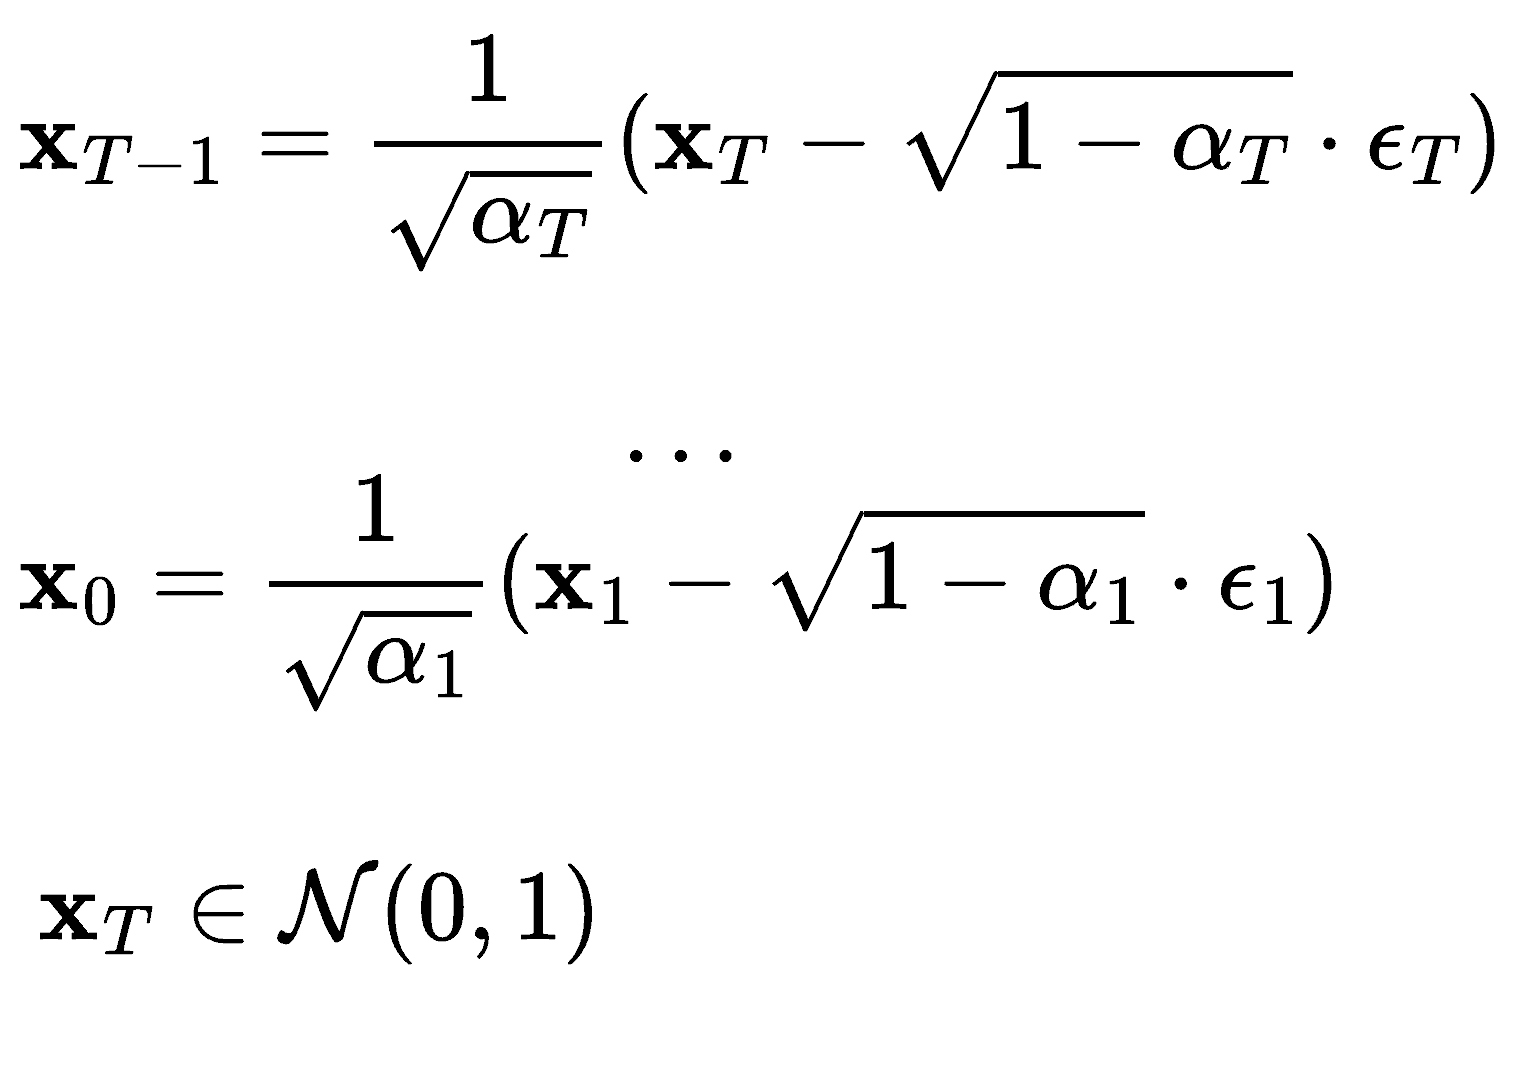 <mxfile version="25.0.2">
  <diagram name="Page-1" id="oo-ZgDfyL9Ay4hEghHGP">
    <mxGraphModel dx="2712" dy="705" grid="1" gridSize="10" guides="1" tooltips="1" connect="1" arrows="1" fold="1" page="1" pageScale="1" pageWidth="850" pageHeight="1100" math="1" shadow="0">
      <root>
        <mxCell id="0" />
        <mxCell id="1" parent="0" />
        <mxCell id="Hc14VniwAsKdU2XrJptk-2" value="$$\mathbf{x}_{T-1} = \frac{1}{\sqrt{\alpha_{T}}} (\mathbf{x}_T - \sqrt{1- \alpha_T} \cdot \epsilon_T)$$" style="text;html=1;align=center;verticalAlign=middle;whiteSpace=wrap;rounded=0;fontSize=42;" parent="1" vertex="1">
          <mxGeometry x="-1640" y="280" width="760" height="140" as="geometry" />
        </mxCell>
        <mxCell id="Hc14VniwAsKdU2XrJptk-4" value="$$\mathbf{x}_{0} = \frac{1}{\sqrt{\alpha_{1}}} (\mathbf{x}_{1} - \sqrt{1- \alpha_1} \cdot \epsilon_1)$$" style="text;html=1;align=center;verticalAlign=middle;whiteSpace=wrap;rounded=0;fontSize=42;" parent="1" vertex="1">
          <mxGeometry x="-1640" y="520" width="680" height="100" as="geometry" />
        </mxCell>
        <mxCell id="Pj_6XQw75QI3Bnqtf5Jp-1" value="$$\cdots$$" style="text;html=1;align=center;verticalAlign=middle;whiteSpace=wrap;rounded=0;fontSize=42;" parent="1" vertex="1">
          <mxGeometry x="-1640" y="480" width="680" height="40" as="geometry" />
        </mxCell>
        <mxCell id="I_n_NSZyH-_3zaTOoGVR-1" value="$$\mathbf{x}_{T} \in \mathcal{N}(0, 1)$$" style="text;html=1;align=center;verticalAlign=middle;whiteSpace=wrap;rounded=0;fontSize=42;" vertex="1" parent="1">
          <mxGeometry x="-1640" y="680" width="320" height="100" as="geometry" />
        </mxCell>
      </root>
    </mxGraphModel>
  </diagram>
</mxfile>
